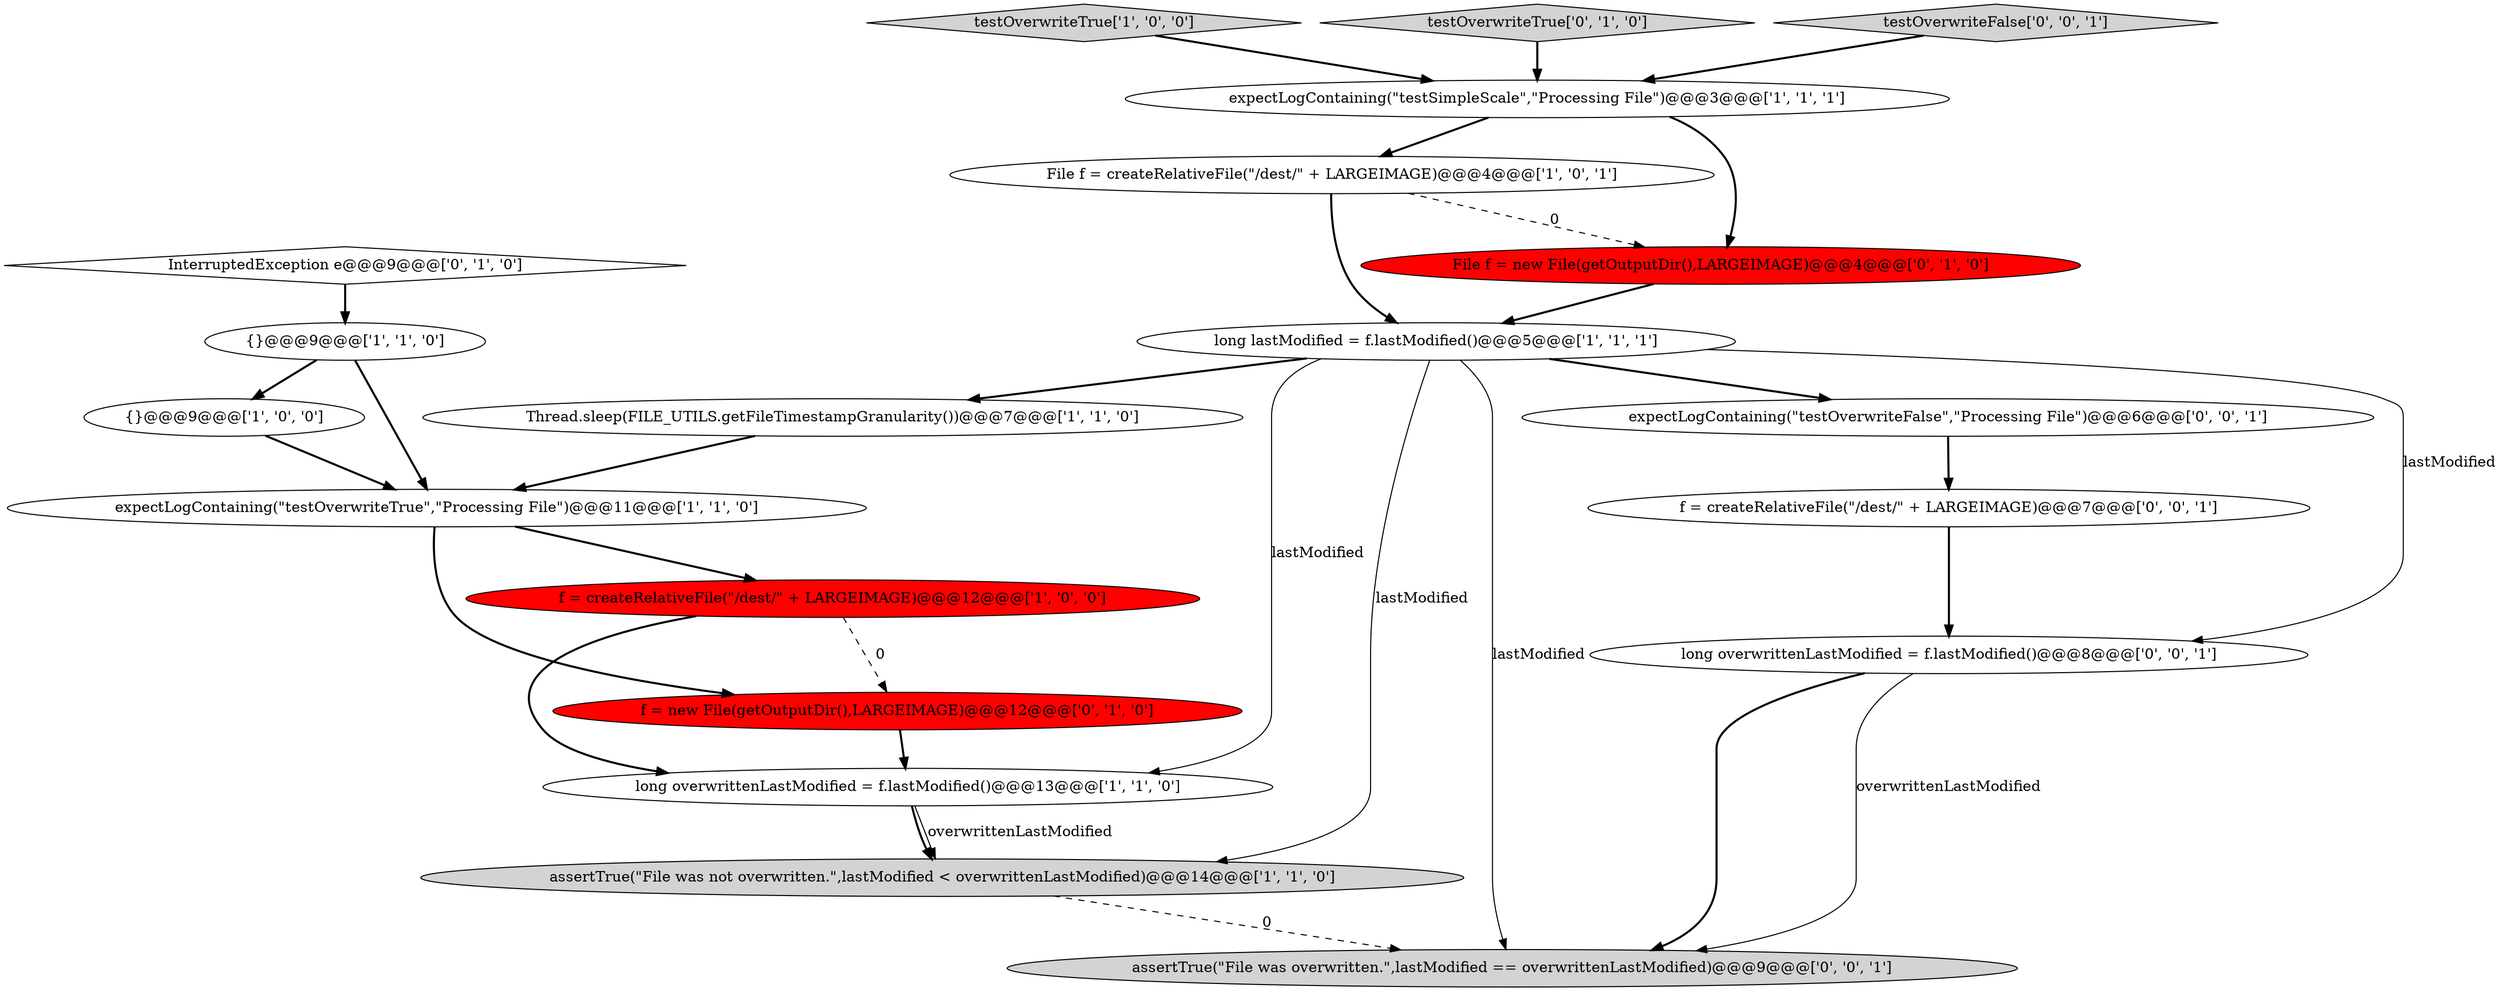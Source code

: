 digraph {
2 [style = filled, label = "expectLogContaining(\"testSimpleScale\",\"Processing File\")@@@3@@@['1', '1', '1']", fillcolor = white, shape = ellipse image = "AAA0AAABBB1BBB"];
1 [style = filled, label = "testOverwriteTrue['1', '0', '0']", fillcolor = lightgray, shape = diamond image = "AAA0AAABBB1BBB"];
3 [style = filled, label = "assertTrue(\"File was not overwritten.\",lastModified < overwrittenLastModified)@@@14@@@['1', '1', '0']", fillcolor = lightgray, shape = ellipse image = "AAA0AAABBB1BBB"];
7 [style = filled, label = "long overwrittenLastModified = f.lastModified()@@@13@@@['1', '1', '0']", fillcolor = white, shape = ellipse image = "AAA0AAABBB1BBB"];
15 [style = filled, label = "expectLogContaining(\"testOverwriteFalse\",\"Processing File\")@@@6@@@['0', '0', '1']", fillcolor = white, shape = ellipse image = "AAA0AAABBB3BBB"];
6 [style = filled, label = "f = createRelativeFile(\"/dest/\" + LARGEIMAGE)@@@12@@@['1', '0', '0']", fillcolor = red, shape = ellipse image = "AAA1AAABBB1BBB"];
17 [style = filled, label = "assertTrue(\"File was overwritten.\",lastModified == overwrittenLastModified)@@@9@@@['0', '0', '1']", fillcolor = lightgray, shape = ellipse image = "AAA0AAABBB3BBB"];
9 [style = filled, label = "long lastModified = f.lastModified()@@@5@@@['1', '1', '1']", fillcolor = white, shape = ellipse image = "AAA0AAABBB1BBB"];
18 [style = filled, label = "long overwrittenLastModified = f.lastModified()@@@8@@@['0', '0', '1']", fillcolor = white, shape = ellipse image = "AAA0AAABBB3BBB"];
4 [style = filled, label = "{}@@@9@@@['1', '0', '0']", fillcolor = white, shape = ellipse image = "AAA0AAABBB1BBB"];
19 [style = filled, label = "f = createRelativeFile(\"/dest/\" + LARGEIMAGE)@@@7@@@['0', '0', '1']", fillcolor = white, shape = ellipse image = "AAA0AAABBB3BBB"];
0 [style = filled, label = "Thread.sleep(FILE_UTILS.getFileTimestampGranularity())@@@7@@@['1', '1', '0']", fillcolor = white, shape = ellipse image = "AAA0AAABBB1BBB"];
8 [style = filled, label = "File f = createRelativeFile(\"/dest/\" + LARGEIMAGE)@@@4@@@['1', '0', '1']", fillcolor = white, shape = ellipse image = "AAA0AAABBB1BBB"];
11 [style = filled, label = "File f = new File(getOutputDir(),LARGEIMAGE)@@@4@@@['0', '1', '0']", fillcolor = red, shape = ellipse image = "AAA1AAABBB2BBB"];
13 [style = filled, label = "testOverwriteTrue['0', '1', '0']", fillcolor = lightgray, shape = diamond image = "AAA0AAABBB2BBB"];
16 [style = filled, label = "testOverwriteFalse['0', '0', '1']", fillcolor = lightgray, shape = diamond image = "AAA0AAABBB3BBB"];
5 [style = filled, label = "expectLogContaining(\"testOverwriteTrue\",\"Processing File\")@@@11@@@['1', '1', '0']", fillcolor = white, shape = ellipse image = "AAA0AAABBB1BBB"];
10 [style = filled, label = "{}@@@9@@@['1', '1', '0']", fillcolor = white, shape = ellipse image = "AAA0AAABBB1BBB"];
14 [style = filled, label = "f = new File(getOutputDir(),LARGEIMAGE)@@@12@@@['0', '1', '0']", fillcolor = red, shape = ellipse image = "AAA1AAABBB2BBB"];
12 [style = filled, label = "InterruptedException e@@@9@@@['0', '1', '0']", fillcolor = white, shape = diamond image = "AAA0AAABBB2BBB"];
19->18 [style = bold, label=""];
9->7 [style = solid, label="lastModified"];
3->17 [style = dashed, label="0"];
9->0 [style = bold, label=""];
9->18 [style = solid, label="lastModified"];
18->17 [style = bold, label=""];
5->14 [style = bold, label=""];
6->14 [style = dashed, label="0"];
16->2 [style = bold, label=""];
15->19 [style = bold, label=""];
11->9 [style = bold, label=""];
7->3 [style = bold, label=""];
14->7 [style = bold, label=""];
7->3 [style = solid, label="overwrittenLastModified"];
9->17 [style = solid, label="lastModified"];
9->3 [style = solid, label="lastModified"];
12->10 [style = bold, label=""];
10->5 [style = bold, label=""];
5->6 [style = bold, label=""];
9->15 [style = bold, label=""];
8->9 [style = bold, label=""];
10->4 [style = bold, label=""];
1->2 [style = bold, label=""];
8->11 [style = dashed, label="0"];
6->7 [style = bold, label=""];
4->5 [style = bold, label=""];
2->11 [style = bold, label=""];
2->8 [style = bold, label=""];
0->5 [style = bold, label=""];
13->2 [style = bold, label=""];
18->17 [style = solid, label="overwrittenLastModified"];
}

